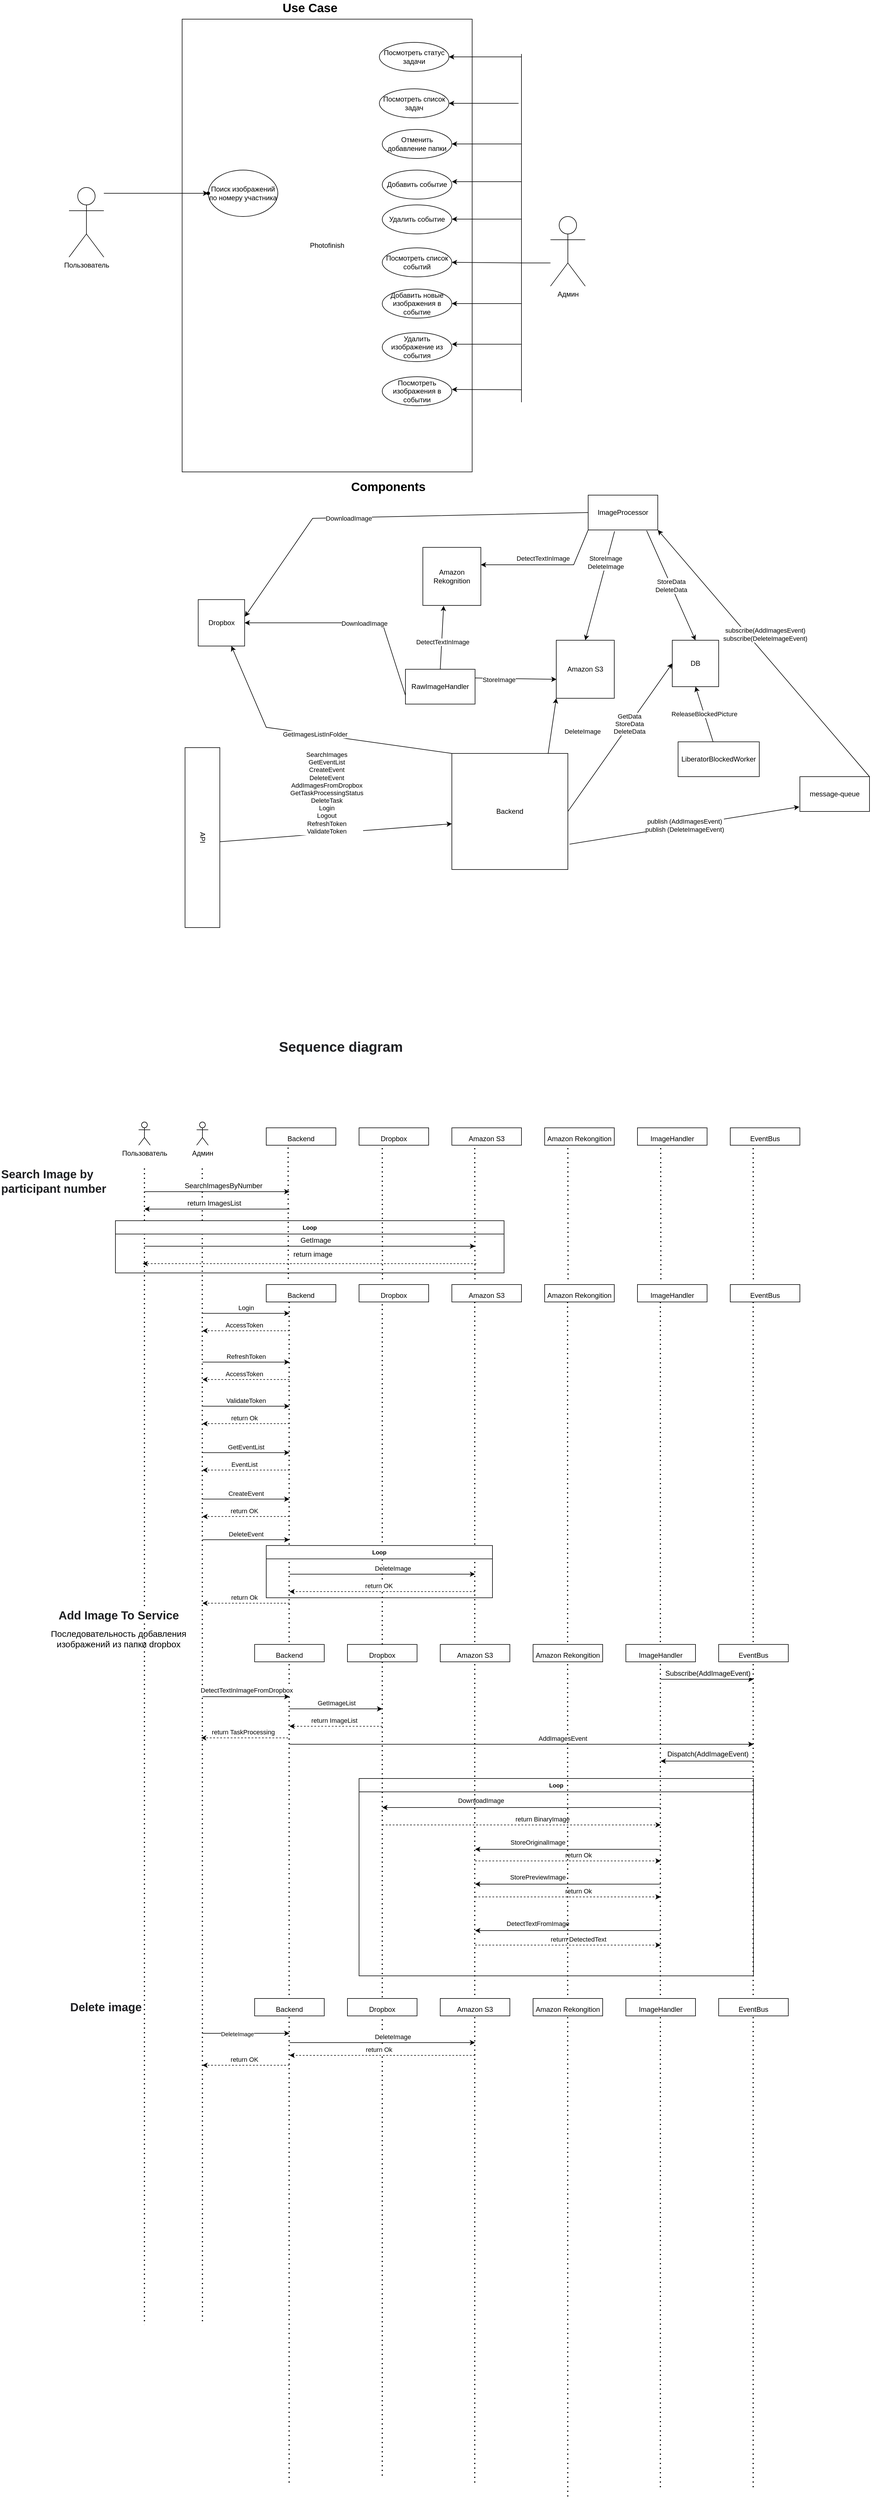 <mxfile version="16.1.2" type="device"><diagram name="Page-1" id="5f0bae14-7c28-e335-631c-24af17079c00"><mxGraphModel dx="1497" dy="2611" grid="1" gridSize="10" guides="1" tooltips="1" connect="1" arrows="1" fold="1" page="1" pageScale="1" pageWidth="1100" pageHeight="850" background="none" math="0" shadow="0"><root><mxCell id="0"/><mxCell id="1" parent="0"/><mxCell id="KHSBh1Rl4J1Bx3F54_zk-121" value="Loop" style="swimlane;fontSize=10;fontStyle=1" parent="1" vertex="1"><mxGeometry x="640" y="2091" width="680" height="340" as="geometry"/></mxCell><mxCell id="KHSBh1Rl4J1Bx3F54_zk-123" value="" style="endArrow=classic;html=1;rounded=0;fontSize=11;startArrow=none;" parent="KHSBh1Rl4J1Bx3F54_zk-121" edge="1"><mxGeometry width="50" height="50" relative="1" as="geometry"><mxPoint x="520" y="182" as="sourcePoint"/><mxPoint x="200" y="182" as="targetPoint"/></mxGeometry></mxCell><mxCell id="KHSBh1Rl4J1Bx3F54_zk-124" value="StorePreviewImage" style="edgeLabel;html=1;align=center;verticalAlign=middle;resizable=0;points=[];fontSize=11;" parent="KHSBh1Rl4J1Bx3F54_zk-123" vertex="1" connectable="0"><mxGeometry x="0.22" y="-1" relative="1" as="geometry"><mxPoint x="-17" y="-11" as="offset"/></mxGeometry></mxCell><mxCell id="KHSBh1Rl4J1Bx3F54_zk-133" value="" style="endArrow=classic;html=1;rounded=0;fontSize=11;startArrow=none;" parent="KHSBh1Rl4J1Bx3F54_zk-121" edge="1"><mxGeometry width="50" height="50" relative="1" as="geometry"><mxPoint x="520" y="122" as="sourcePoint"/><mxPoint x="200" y="122" as="targetPoint"/></mxGeometry></mxCell><mxCell id="KHSBh1Rl4J1Bx3F54_zk-134" value="StoreOriginalImage" style="edgeLabel;html=1;align=center;verticalAlign=middle;resizable=0;points=[];fontSize=11;" parent="KHSBh1Rl4J1Bx3F54_zk-133" vertex="1" connectable="0"><mxGeometry x="0.22" y="-1" relative="1" as="geometry"><mxPoint x="-17" y="-11" as="offset"/></mxGeometry></mxCell><mxCell id="KHSBh1Rl4J1Bx3F54_zk-135" value="" style="endArrow=classic;html=1;rounded=0;fontSize=11;startArrow=none;dashed=1;" parent="KHSBh1Rl4J1Bx3F54_zk-121" edge="1"><mxGeometry width="50" height="50" relative="1" as="geometry"><mxPoint x="200" y="142" as="sourcePoint"/><mxPoint x="520" y="142" as="targetPoint"/></mxGeometry></mxCell><mxCell id="KHSBh1Rl4J1Bx3F54_zk-136" value="return Ok" style="edgeLabel;html=1;align=center;verticalAlign=middle;resizable=0;points=[];fontSize=11;" parent="KHSBh1Rl4J1Bx3F54_zk-135" vertex="1" connectable="0"><mxGeometry x="0.22" y="-1" relative="1" as="geometry"><mxPoint x="-17" y="-11" as="offset"/></mxGeometry></mxCell><mxCell id="KHSBh1Rl4J1Bx3F54_zk-94" value="" style="endArrow=classic;html=1;rounded=0;fontSize=11;" parent="KHSBh1Rl4J1Bx3F54_zk-121" edge="1"><mxGeometry width="50" height="50" relative="1" as="geometry"><mxPoint x="520" y="50" as="sourcePoint"/><mxPoint x="40" y="50" as="targetPoint"/></mxGeometry></mxCell><mxCell id="KHSBh1Rl4J1Bx3F54_zk-95" value="DownloadImage" style="edgeLabel;html=1;align=center;verticalAlign=middle;resizable=0;points=[];fontSize=11;" parent="KHSBh1Rl4J1Bx3F54_zk-94" vertex="1" connectable="0"><mxGeometry x="0.22" y="-1" relative="1" as="geometry"><mxPoint x="-17" y="-11" as="offset"/></mxGeometry></mxCell><mxCell id="KHSBh1Rl4J1Bx3F54_zk-107" value="" style="endArrow=classic;html=1;rounded=0;fontSize=11;startArrow=none;" parent="KHSBh1Rl4J1Bx3F54_zk-121" edge="1"><mxGeometry width="50" height="50" relative="1" as="geometry"><mxPoint x="520" y="262" as="sourcePoint"/><mxPoint x="200" y="262" as="targetPoint"/></mxGeometry></mxCell><mxCell id="KHSBh1Rl4J1Bx3F54_zk-108" value="DetectTextFromImage" style="edgeLabel;html=1;align=center;verticalAlign=middle;resizable=0;points=[];fontSize=11;" parent="KHSBh1Rl4J1Bx3F54_zk-107" vertex="1" connectable="0"><mxGeometry x="0.22" y="-1" relative="1" as="geometry"><mxPoint x="-17" y="-11" as="offset"/></mxGeometry></mxCell><mxCell id="xkpscfN3_UmkvtP7YGIn-38" value="" style="endArrow=classic;html=1;rounded=0;fontSize=11;startArrow=none;dashed=1;" edge="1" parent="KHSBh1Rl4J1Bx3F54_zk-121"><mxGeometry width="50" height="50" relative="1" as="geometry"><mxPoint x="40" y="80" as="sourcePoint"/><mxPoint x="520" y="80" as="targetPoint"/></mxGeometry></mxCell><mxCell id="xkpscfN3_UmkvtP7YGIn-39" value="return BinaryImage" style="edgeLabel;html=1;align=center;verticalAlign=middle;resizable=0;points=[];fontSize=11;" vertex="1" connectable="0" parent="xkpscfN3_UmkvtP7YGIn-38"><mxGeometry x="0.22" y="-1" relative="1" as="geometry"><mxPoint x="-17" y="-11" as="offset"/></mxGeometry></mxCell><mxCell id="xkpscfN3_UmkvtP7YGIn-40" value="" style="endArrow=classic;html=1;rounded=0;fontSize=11;startArrow=none;dashed=1;" edge="1" parent="KHSBh1Rl4J1Bx3F54_zk-121"><mxGeometry width="50" height="50" relative="1" as="geometry"><mxPoint x="200" y="287" as="sourcePoint"/><mxPoint x="520" y="287" as="targetPoint"/></mxGeometry></mxCell><mxCell id="xkpscfN3_UmkvtP7YGIn-41" value="return DetectedText" style="edgeLabel;html=1;align=center;verticalAlign=middle;resizable=0;points=[];fontSize=11;" vertex="1" connectable="0" parent="xkpscfN3_UmkvtP7YGIn-40"><mxGeometry x="0.22" y="-1" relative="1" as="geometry"><mxPoint x="-17" y="-11" as="offset"/></mxGeometry></mxCell><mxCell id="xkpscfN3_UmkvtP7YGIn-42" value="" style="endArrow=classic;html=1;rounded=0;fontSize=11;startArrow=none;dashed=1;" edge="1" parent="KHSBh1Rl4J1Bx3F54_zk-121"><mxGeometry width="50" height="50" relative="1" as="geometry"><mxPoint x="200" y="204" as="sourcePoint"/><mxPoint x="520" y="204" as="targetPoint"/></mxGeometry></mxCell><mxCell id="xkpscfN3_UmkvtP7YGIn-43" value="return Ok" style="edgeLabel;html=1;align=center;verticalAlign=middle;resizable=0;points=[];fontSize=11;" vertex="1" connectable="0" parent="xkpscfN3_UmkvtP7YGIn-42"><mxGeometry x="0.22" y="-1" relative="1" as="geometry"><mxPoint x="-17" y="-11" as="offset"/></mxGeometry></mxCell><mxCell id="KHSBh1Rl4J1Bx3F54_zk-1" value="Backend" style="whiteSpace=wrap;html=1;aspect=fixed;" parent="1" vertex="1"><mxGeometry x="800" y="325" width="200" height="200" as="geometry"/></mxCell><mxCell id="KHSBh1Rl4J1Bx3F54_zk-2" value="API" style="rounded=0;whiteSpace=wrap;html=1;rotation=90;" parent="1" vertex="1"><mxGeometry x="215" y="440" width="310" height="60" as="geometry"/></mxCell><mxCell id="KHSBh1Rl4J1Bx3F54_zk-3" value="DB" style="whiteSpace=wrap;html=1;aspect=fixed;" parent="1" vertex="1"><mxGeometry x="1180" y="130" width="80" height="80" as="geometry"/></mxCell><mxCell id="KHSBh1Rl4J1Bx3F54_zk-4" value="Dropbox" style="whiteSpace=wrap;html=1;aspect=fixed;" parent="1" vertex="1"><mxGeometry x="362.72" y="60.0" width="80" height="80" as="geometry"/></mxCell><mxCell id="KHSBh1Rl4J1Bx3F54_zk-6" value="Amazon S3" style="whiteSpace=wrap;html=1;aspect=fixed;" parent="1" vertex="1"><mxGeometry x="980" y="130" width="100" height="100" as="geometry"/></mxCell><mxCell id="KHSBh1Rl4J1Bx3F54_zk-7" value="Photofinish&lt;br&gt;" style="rounded=0;whiteSpace=wrap;html=1;" parent="1" vertex="1"><mxGeometry x="335" y="-940" width="500" height="780" as="geometry"/></mxCell><mxCell id="KHSBh1Rl4J1Bx3F54_zk-8" value="Админ" style="shape=umlActor;verticalLabelPosition=bottom;verticalAlign=top;html=1;outlineConnect=0;" parent="1" vertex="1"><mxGeometry x="970" y="-600" width="60" height="120" as="geometry"/></mxCell><mxCell id="KHSBh1Rl4J1Bx3F54_zk-17" value="" style="edgeStyle=orthogonalEdgeStyle;rounded=0;orthogonalLoop=1;jettySize=auto;html=1;" parent="1" source="KHSBh1Rl4J1Bx3F54_zk-12" target="KHSBh1Rl4J1Bx3F54_zk-16" edge="1"><mxGeometry relative="1" as="geometry"><Array as="points"><mxPoint x="240" y="-640"/><mxPoint x="240" y="-640"/></Array></mxGeometry></mxCell><mxCell id="KHSBh1Rl4J1Bx3F54_zk-12" value="Пользователь" style="shape=umlActor;verticalLabelPosition=bottom;verticalAlign=top;html=1;outlineConnect=0;" parent="1" vertex="1"><mxGeometry x="140" y="-650" width="60" height="120" as="geometry"/></mxCell><mxCell id="KHSBh1Rl4J1Bx3F54_zk-13" value="Поиск изображений по номеру участника" style="ellipse;whiteSpace=wrap;html=1;" parent="1" vertex="1"><mxGeometry x="380" y="-680" width="120" height="80" as="geometry"/></mxCell><mxCell id="KHSBh1Rl4J1Bx3F54_zk-16" value="" style="shape=waypoint;sketch=0;size=6;pointerEvents=1;points=[];fillColor=default;resizable=0;rotatable=0;perimeter=centerPerimeter;snapToPoint=1;verticalAlign=top;" parent="1" vertex="1"><mxGeometry x="360" y="-660" width="40" height="40" as="geometry"/></mxCell><mxCell id="KHSBh1Rl4J1Bx3F54_zk-19" value="Добавить событие" style="ellipse;whiteSpace=wrap;html=1;" parent="1" vertex="1"><mxGeometry x="680" y="-680" width="120" height="50" as="geometry"/></mxCell><mxCell id="KHSBh1Rl4J1Bx3F54_zk-20" value="Удалить событие" style="ellipse;whiteSpace=wrap;html=1;" parent="1" vertex="1"><mxGeometry x="680" y="-620" width="120" height="50" as="geometry"/></mxCell><mxCell id="KHSBh1Rl4J1Bx3F54_zk-21" value="Посмотреть список событий" style="ellipse;whiteSpace=wrap;html=1;" parent="1" vertex="1"><mxGeometry x="680" y="-546" width="120" height="50" as="geometry"/></mxCell><mxCell id="KHSBh1Rl4J1Bx3F54_zk-22" value="Добавить новые изображения в событие" style="ellipse;whiteSpace=wrap;html=1;" parent="1" vertex="1"><mxGeometry x="680" y="-475" width="120" height="50" as="geometry"/></mxCell><mxCell id="KHSBh1Rl4J1Bx3F54_zk-23" value="Удалить изображение из события" style="ellipse;whiteSpace=wrap;html=1;" parent="1" vertex="1"><mxGeometry x="680" y="-400" width="120" height="50" as="geometry"/></mxCell><mxCell id="KHSBh1Rl4J1Bx3F54_zk-25" value="" style="endArrow=classic;html=1;rounded=0;entryX=1;entryY=0.5;entryDx=0;entryDy=0;" parent="1" target="KHSBh1Rl4J1Bx3F54_zk-22" edge="1"><mxGeometry width="50" height="50" relative="1" as="geometry"><mxPoint x="920" y="-450" as="sourcePoint"/><mxPoint x="810" y="-440" as="targetPoint"/></mxGeometry></mxCell><mxCell id="KHSBh1Rl4J1Bx3F54_zk-26" value="" style="endArrow=classic;html=1;rounded=0;entryX=1;entryY=0.5;entryDx=0;entryDy=0;" parent="1" edge="1"><mxGeometry width="50" height="50" relative="1" as="geometry"><mxPoint x="920" y="-380" as="sourcePoint"/><mxPoint x="800" y="-380" as="targetPoint"/></mxGeometry></mxCell><mxCell id="KHSBh1Rl4J1Bx3F54_zk-27" value="" style="endArrow=classic;html=1;rounded=0;entryX=1;entryY=0.5;entryDx=0;entryDy=0;" parent="1" target="KHSBh1Rl4J1Bx3F54_zk-21" edge="1"><mxGeometry width="50" height="50" relative="1" as="geometry"><mxPoint x="920" y="-520" as="sourcePoint"/><mxPoint x="800" y="-525.48" as="targetPoint"/></mxGeometry></mxCell><mxCell id="KHSBh1Rl4J1Bx3F54_zk-28" value="" style="endArrow=classic;html=1;rounded=0;entryX=1;entryY=0.5;entryDx=0;entryDy=0;" parent="1" edge="1"><mxGeometry width="50" height="50" relative="1" as="geometry"><mxPoint x="920" y="-595.48" as="sourcePoint"/><mxPoint x="800" y="-595.48" as="targetPoint"/></mxGeometry></mxCell><mxCell id="KHSBh1Rl4J1Bx3F54_zk-29" value="" style="endArrow=classic;html=1;rounded=0;entryX=1;entryY=0.5;entryDx=0;entryDy=0;" parent="1" edge="1"><mxGeometry width="50" height="50" relative="1" as="geometry"><mxPoint x="920" y="-660" as="sourcePoint"/><mxPoint x="800" y="-660" as="targetPoint"/></mxGeometry></mxCell><mxCell id="KHSBh1Rl4J1Bx3F54_zk-30" value="" style="endArrow=none;html=1;rounded=0;" parent="1" edge="1"><mxGeometry width="50" height="50" relative="1" as="geometry"><mxPoint x="920" y="-280" as="sourcePoint"/><mxPoint x="920" y="-880" as="targetPoint"/></mxGeometry></mxCell><mxCell id="KHSBh1Rl4J1Bx3F54_zk-31" value="" style="endArrow=none;html=1;rounded=0;" parent="1" edge="1"><mxGeometry width="50" height="50" relative="1" as="geometry"><mxPoint x="970" y="-520" as="sourcePoint"/><mxPoint x="920" y="-520" as="targetPoint"/><Array as="points"><mxPoint x="950" y="-520"/></Array></mxGeometry></mxCell><mxCell id="KHSBh1Rl4J1Bx3F54_zk-33" value="SearchImages&lt;br&gt;GetEventList&lt;br&gt;CreateEvent&lt;br&gt;DeleteEvent&lt;br&gt;AddImagesFromDropbox&lt;br&gt;GetTaskProcessingStatus&lt;br&gt;DeleteTask&lt;br&gt;Login&lt;br&gt;Logout&lt;br&gt;RefreshToken&lt;br&gt;ValidateToken" style="endArrow=classic;html=1;rounded=0;entryX=0;entryY=0.606;entryDx=0;entryDy=0;entryPerimeter=0;exitX=0.523;exitY=-0.004;exitDx=0;exitDy=0;exitPerimeter=0;" parent="1" source="KHSBh1Rl4J1Bx3F54_zk-2" target="KHSBh1Rl4J1Bx3F54_zk-1" edge="1"><mxGeometry x="-0.056" y="70" width="50" height="50" relative="1" as="geometry"><mxPoint x="425" y="460" as="sourcePoint"/><mxPoint x="765" y="560" as="targetPoint"/><mxPoint as="offset"/></mxGeometry></mxCell><mxCell id="KHSBh1Rl4J1Bx3F54_zk-34" value="GetImagesListInFolder" style="endArrow=classic;html=1;rounded=0;exitX=0;exitY=0;exitDx=0;exitDy=0;" parent="1" source="KHSBh1Rl4J1Bx3F54_zk-1" target="KHSBh1Rl4J1Bx3F54_zk-4" edge="1"><mxGeometry width="50" height="50" relative="1" as="geometry"><mxPoint x="715" y="250" as="sourcePoint"/><mxPoint x="765" y="200" as="targetPoint"/><Array as="points"><mxPoint x="480" y="280"/></Array></mxGeometry></mxCell><mxCell id="KHSBh1Rl4J1Bx3F54_zk-35" value="" style="endArrow=classic;html=1;rounded=0;entryX=0.5;entryY=0;entryDx=0;entryDy=0;exitX=0.38;exitY=1.037;exitDx=0;exitDy=0;exitPerimeter=0;" parent="1" source="ssvn4tiU4gvnc4MuTsao-5" target="KHSBh1Rl4J1Bx3F54_zk-6" edge="1"><mxGeometry width="50" height="50" relative="1" as="geometry"><mxPoint x="715" y="710" as="sourcePoint"/><mxPoint x="765" y="660" as="targetPoint"/></mxGeometry></mxCell><mxCell id="KHSBh1Rl4J1Bx3F54_zk-36" value="StoreImage&lt;br&gt;DeleteImage" style="edgeLabel;html=1;align=center;verticalAlign=middle;resizable=0;points=[];" parent="KHSBh1Rl4J1Bx3F54_zk-35" vertex="1" connectable="0"><mxGeometry x="-0.43" y="-2" relative="1" as="geometry"><mxPoint x="1" as="offset"/></mxGeometry></mxCell><mxCell id="KHSBh1Rl4J1Bx3F54_zk-37" value="StoreData&lt;br&gt;DeleteData" style="endArrow=classic;html=1;rounded=0;entryX=0.5;entryY=0;entryDx=0;entryDy=0;exitX=0.84;exitY=1.021;exitDx=0;exitDy=0;exitPerimeter=0;" parent="1" source="ssvn4tiU4gvnc4MuTsao-5" target="KHSBh1Rl4J1Bx3F54_zk-3" edge="1"><mxGeometry width="50" height="50" relative="1" as="geometry"><mxPoint x="965" y="460" as="sourcePoint"/><mxPoint x="995" y="454" as="targetPoint"/></mxGeometry></mxCell><mxCell id="KHSBh1Rl4J1Bx3F54_zk-38" value="&lt;font size=&quot;1&quot;&gt;&lt;b style=&quot;font-size: 21px&quot;&gt;Use Case&lt;/b&gt;&lt;/font&gt;" style="text;html=1;align=center;verticalAlign=middle;resizable=0;points=[];autosize=1;strokeColor=none;fillColor=none;" parent="1" vertex="1"><mxGeometry x="500" y="-970" width="110" height="20" as="geometry"/></mxCell><mxCell id="KHSBh1Rl4J1Bx3F54_zk-39" value="&lt;b&gt;Components&lt;/b&gt;" style="text;html=1;align=center;verticalAlign=middle;resizable=0;points=[];autosize=1;strokeColor=none;fillColor=none;fontSize=21;" parent="1" vertex="1"><mxGeometry x="620" y="-150" width="140" height="30" as="geometry"/></mxCell><mxCell id="KHSBh1Rl4J1Bx3F54_zk-40" value="&lt;span style=&quot;color: rgb(32, 33, 36); font-size: 24px; font-style: normal; letter-spacing: normal; text-align: left; text-indent: 0px; text-transform: none; word-spacing: 0px; background-color: rgb(255, 255, 255); display: inline; float: none;&quot;&gt;Sequence diagram&lt;/span&gt;" style="text;whiteSpace=wrap;html=1;fontSize=21;fontStyle=1" parent="1" vertex="1"><mxGeometry x="500" y="810" width="230" height="40" as="geometry"/></mxCell><mxCell id="KHSBh1Rl4J1Bx3F54_zk-41" value="Админ" style="shape=umlActor;verticalLabelPosition=bottom;verticalAlign=top;html=1;outlineConnect=0;" parent="1" vertex="1"><mxGeometry x="360" y="960" width="20" height="40" as="geometry"/></mxCell><mxCell id="KHSBh1Rl4J1Bx3F54_zk-45" value="Пользователь" style="shape=umlActor;verticalLabelPosition=bottom;verticalAlign=top;html=1;outlineConnect=0;" parent="1" vertex="1"><mxGeometry x="260" y="960" width="20" height="40" as="geometry"/></mxCell><mxCell id="KHSBh1Rl4J1Bx3F54_zk-48" value="" style="endArrow=none;dashed=1;html=1;dashPattern=1 3;strokeWidth=2;rounded=0;fontSize=21;" parent="1" edge="1"><mxGeometry width="50" height="50" relative="1" as="geometry"><mxPoint x="270" y="1040" as="sourcePoint"/><mxPoint x="270" y="3032.105" as="targetPoint"/></mxGeometry></mxCell><mxCell id="KHSBh1Rl4J1Bx3F54_zk-49" value="" style="endArrow=none;dashed=1;html=1;dashPattern=1 3;strokeWidth=2;rounded=0;fontSize=21;" parent="1" edge="1"><mxGeometry width="50" height="50" relative="1" as="geometry"><mxPoint x="369.66" y="1040" as="sourcePoint"/><mxPoint x="370" y="3028" as="targetPoint"/></mxGeometry></mxCell><mxCell id="KHSBh1Rl4J1Bx3F54_zk-51" value="&lt;font style=&quot;font-size: 12px ; line-height: 1&quot;&gt;Backend&lt;/font&gt;" style="rounded=0;whiteSpace=wrap;html=1;fontSize=21;verticalAlign=bottom;" parent="1" vertex="1"><mxGeometry x="480" y="970" width="120" height="30" as="geometry"/></mxCell><mxCell id="KHSBh1Rl4J1Bx3F54_zk-52" value="&lt;font style=&quot;font-size: 12px ; line-height: 1&quot;&gt;Dropbox&lt;/font&gt;" style="rounded=0;whiteSpace=wrap;html=1;fontSize=21;verticalAlign=bottom;" parent="1" vertex="1"><mxGeometry x="640" y="970" width="120" height="30" as="geometry"/></mxCell><mxCell id="KHSBh1Rl4J1Bx3F54_zk-53" value="&lt;font style=&quot;font-size: 12px ; line-height: 1&quot;&gt;Amazon S3&lt;/font&gt;" style="rounded=0;whiteSpace=wrap;html=1;fontSize=21;verticalAlign=bottom;" parent="1" vertex="1"><mxGeometry x="800" y="970" width="120" height="30" as="geometry"/></mxCell><mxCell id="KHSBh1Rl4J1Bx3F54_zk-54" value="" style="endArrow=none;dashed=1;html=1;dashPattern=1 3;strokeWidth=2;rounded=0;fontSize=21;" parent="1" edge="1"><mxGeometry width="50" height="50" relative="1" as="geometry"><mxPoint x="519.47" y="1270" as="sourcePoint"/><mxPoint x="519.47" y="3304.211" as="targetPoint"/></mxGeometry></mxCell><mxCell id="KHSBh1Rl4J1Bx3F54_zk-55" value="" style="endArrow=none;dashed=1;html=1;dashPattern=1 3;strokeWidth=2;rounded=0;fontSize=21;" parent="1" edge="1"><mxGeometry width="50" height="50" relative="1" as="geometry"><mxPoint x="680" y="1250" as="sourcePoint"/><mxPoint x="680" y="3296.316" as="targetPoint"/></mxGeometry></mxCell><mxCell id="KHSBh1Rl4J1Bx3F54_zk-56" value="" style="endArrow=none;dashed=1;html=1;dashPattern=1 3;strokeWidth=2;rounded=0;fontSize=21;" parent="1" edge="1"><mxGeometry width="50" height="50" relative="1" as="geometry"><mxPoint x="839.47" y="1270" as="sourcePoint"/><mxPoint x="839.47" y="3310" as="targetPoint"/></mxGeometry></mxCell><mxCell id="KHSBh1Rl4J1Bx3F54_zk-57" value="" style="endArrow=classic;html=1;rounded=0;fontSize=12;" parent="1" edge="1"><mxGeometry width="50" height="50" relative="1" as="geometry"><mxPoint x="270" y="1080" as="sourcePoint"/><mxPoint x="520" y="1080" as="targetPoint"/></mxGeometry></mxCell><mxCell id="KHSBh1Rl4J1Bx3F54_zk-58" value="SearchImagesByNumber" style="edgeLabel;html=1;align=center;verticalAlign=middle;resizable=0;points=[];fontSize=12;" parent="KHSBh1Rl4J1Bx3F54_zk-57" vertex="1" connectable="0"><mxGeometry x="0.22" y="-1" relative="1" as="geometry"><mxPoint x="-17" y="-11" as="offset"/></mxGeometry></mxCell><mxCell id="KHSBh1Rl4J1Bx3F54_zk-59" value="return ImagesList" style="endArrow=classic;html=1;rounded=0;fontSize=12;" parent="1" edge="1"><mxGeometry x="0.04" y="-10" width="50" height="50" relative="1" as="geometry"><mxPoint x="520" y="1110" as="sourcePoint"/><mxPoint x="270" y="1110" as="targetPoint"/><Array as="points"><mxPoint x="400" y="1110"/></Array><mxPoint as="offset"/></mxGeometry></mxCell><mxCell id="KHSBh1Rl4J1Bx3F54_zk-63" value="" style="endArrow=classic;html=1;rounded=0;fontSize=11;" parent="1" edge="1"><mxGeometry width="50" height="50" relative="1" as="geometry"><mxPoint x="370" y="1289.64" as="sourcePoint"/><mxPoint x="520" y="1289.64" as="targetPoint"/></mxGeometry></mxCell><mxCell id="KHSBh1Rl4J1Bx3F54_zk-64" value="Login" style="edgeLabel;html=1;align=center;verticalAlign=middle;resizable=0;points=[];fontSize=11;" parent="KHSBh1Rl4J1Bx3F54_zk-63" vertex="1" connectable="0"><mxGeometry x="0.22" y="-1" relative="1" as="geometry"><mxPoint x="-17" y="-11" as="offset"/></mxGeometry></mxCell><mxCell id="KHSBh1Rl4J1Bx3F54_zk-65" value="AccessToken" style="endArrow=classic;html=1;rounded=0;fontSize=11;dashed=1;" parent="1" edge="1"><mxGeometry x="0.04" y="-10" width="50" height="50" relative="1" as="geometry"><mxPoint x="520" y="1319.64" as="sourcePoint"/><mxPoint x="370" y="1319.64" as="targetPoint"/><Array as="points"><mxPoint x="400" y="1319.64"/></Array><mxPoint as="offset"/></mxGeometry></mxCell><mxCell id="KHSBh1Rl4J1Bx3F54_zk-66" value="" style="endArrow=classic;html=1;rounded=0;fontSize=11;" parent="1" edge="1"><mxGeometry width="50" height="50" relative="1" as="geometry"><mxPoint x="370" y="1373.64" as="sourcePoint"/><mxPoint x="520" y="1373.64" as="targetPoint"/></mxGeometry></mxCell><mxCell id="KHSBh1Rl4J1Bx3F54_zk-67" value="RefreshToken" style="edgeLabel;html=1;align=center;verticalAlign=middle;resizable=0;points=[];fontSize=11;" parent="KHSBh1Rl4J1Bx3F54_zk-66" vertex="1" connectable="0"><mxGeometry x="0.22" y="-1" relative="1" as="geometry"><mxPoint x="-17" y="-11" as="offset"/></mxGeometry></mxCell><mxCell id="KHSBh1Rl4J1Bx3F54_zk-68" value="AccessToken" style="endArrow=classic;html=1;rounded=0;fontSize=11;dashed=1;" parent="1" edge="1"><mxGeometry x="0.04" y="-10" width="50" height="50" relative="1" as="geometry"><mxPoint x="520" y="1403.64" as="sourcePoint"/><mxPoint x="370" y="1403.64" as="targetPoint"/><Array as="points"><mxPoint x="400" y="1403.64"/></Array><mxPoint as="offset"/></mxGeometry></mxCell><mxCell id="KHSBh1Rl4J1Bx3F54_zk-69" value="" style="endArrow=classic;html=1;rounded=0;fontSize=11;" parent="1" edge="1"><mxGeometry width="50" height="50" relative="1" as="geometry"><mxPoint x="370" y="1449.64" as="sourcePoint"/><mxPoint x="520" y="1449.64" as="targetPoint"/></mxGeometry></mxCell><mxCell id="KHSBh1Rl4J1Bx3F54_zk-70" value="ValidateToken" style="edgeLabel;html=1;align=center;verticalAlign=middle;resizable=0;points=[];fontSize=11;" parent="KHSBh1Rl4J1Bx3F54_zk-69" vertex="1" connectable="0"><mxGeometry x="0.22" y="-1" relative="1" as="geometry"><mxPoint x="-17" y="-11" as="offset"/></mxGeometry></mxCell><mxCell id="KHSBh1Rl4J1Bx3F54_zk-71" value="return Ok" style="endArrow=classic;html=1;rounded=0;fontSize=11;dashed=1;" parent="1" edge="1"><mxGeometry x="0.04" y="-10" width="50" height="50" relative="1" as="geometry"><mxPoint x="520" y="1479.64" as="sourcePoint"/><mxPoint x="370" y="1479.64" as="targetPoint"/><Array as="points"><mxPoint x="400" y="1479.64"/></Array><mxPoint as="offset"/></mxGeometry></mxCell><mxCell id="KHSBh1Rl4J1Bx3F54_zk-72" value="" style="endArrow=classic;html=1;rounded=0;fontSize=11;" parent="1" edge="1"><mxGeometry width="50" height="50" relative="1" as="geometry"><mxPoint x="370" y="1529.64" as="sourcePoint"/><mxPoint x="520" y="1529.64" as="targetPoint"/></mxGeometry></mxCell><mxCell id="KHSBh1Rl4J1Bx3F54_zk-73" value="GetEventList" style="edgeLabel;html=1;align=center;verticalAlign=middle;resizable=0;points=[];fontSize=11;" parent="KHSBh1Rl4J1Bx3F54_zk-72" vertex="1" connectable="0"><mxGeometry x="0.22" y="-1" relative="1" as="geometry"><mxPoint x="-17" y="-11" as="offset"/></mxGeometry></mxCell><mxCell id="KHSBh1Rl4J1Bx3F54_zk-74" value="EventList" style="endArrow=classic;html=1;rounded=0;fontSize=11;dashed=1;" parent="1" edge="1"><mxGeometry x="0.04" y="-10" width="50" height="50" relative="1" as="geometry"><mxPoint x="520" y="1559.64" as="sourcePoint"/><mxPoint x="370" y="1559.64" as="targetPoint"/><Array as="points"><mxPoint x="460" y="1559.64"/><mxPoint x="400" y="1559.64"/></Array><mxPoint as="offset"/></mxGeometry></mxCell><mxCell id="KHSBh1Rl4J1Bx3F54_zk-75" value="" style="endArrow=classic;html=1;rounded=0;fontSize=11;" parent="1" edge="1"><mxGeometry width="50" height="50" relative="1" as="geometry"><mxPoint x="370" y="1609.64" as="sourcePoint"/><mxPoint x="520" y="1609.64" as="targetPoint"/></mxGeometry></mxCell><mxCell id="KHSBh1Rl4J1Bx3F54_zk-76" value="CreateEvent" style="edgeLabel;html=1;align=center;verticalAlign=middle;resizable=0;points=[];fontSize=11;" parent="KHSBh1Rl4J1Bx3F54_zk-75" vertex="1" connectable="0"><mxGeometry x="0.22" y="-1" relative="1" as="geometry"><mxPoint x="-17" y="-11" as="offset"/></mxGeometry></mxCell><mxCell id="KHSBh1Rl4J1Bx3F54_zk-77" value="return OK" style="endArrow=classic;html=1;rounded=0;fontSize=11;shadow=0;sketch=0;jumpStyle=none;dashed=1;" parent="1" edge="1"><mxGeometry x="0.04" y="-10" width="50" height="50" relative="1" as="geometry"><mxPoint x="520" y="1639.64" as="sourcePoint"/><mxPoint x="370" y="1639.64" as="targetPoint"/><Array as="points"><mxPoint x="460" y="1639.64"/><mxPoint x="400" y="1639.64"/></Array><mxPoint as="offset"/></mxGeometry></mxCell><mxCell id="KHSBh1Rl4J1Bx3F54_zk-85" value="" style="endArrow=classic;html=1;rounded=0;fontSize=11;" parent="1" edge="1"><mxGeometry width="50" height="50" relative="1" as="geometry"><mxPoint x="370" y="1950" as="sourcePoint"/><mxPoint x="520" y="1950" as="targetPoint"/></mxGeometry></mxCell><mxCell id="KHSBh1Rl4J1Bx3F54_zk-87" value="return OK" style="endArrow=classic;html=1;rounded=0;fontSize=11;dashed=1;" parent="1" edge="1"><mxGeometry x="0.04" y="-10" width="50" height="50" relative="1" as="geometry"><mxPoint x="520" y="2585" as="sourcePoint"/><mxPoint x="370" y="2585" as="targetPoint"/><Array as="points"><mxPoint x="460" y="2585"/><mxPoint x="400" y="2585"/></Array><mxPoint as="offset"/></mxGeometry></mxCell><mxCell id="KHSBh1Rl4J1Bx3F54_zk-88" value="" style="endArrow=classic;html=1;rounded=0;fontSize=11;" parent="1" edge="1"><mxGeometry width="50" height="50" relative="1" as="geometry"><mxPoint x="520" y="2546" as="sourcePoint"/><mxPoint x="840" y="2546" as="targetPoint"/></mxGeometry></mxCell><mxCell id="KHSBh1Rl4J1Bx3F54_zk-89" value="DeleteImage" style="edgeLabel;html=1;align=center;verticalAlign=middle;resizable=0;points=[];fontSize=11;" parent="KHSBh1Rl4J1Bx3F54_zk-88" vertex="1" connectable="0"><mxGeometry x="0.22" y="-1" relative="1" as="geometry"><mxPoint x="-17" y="-11" as="offset"/></mxGeometry></mxCell><mxCell id="KHSBh1Rl4J1Bx3F54_zk-90" value="return Ok" style="endArrow=classic;html=1;rounded=0;fontSize=11;dashed=1;" parent="1" edge="1"><mxGeometry x="0.04" y="-10" width="50" height="50" relative="1" as="geometry"><mxPoint x="840" y="2568" as="sourcePoint"/><mxPoint x="520" y="2568" as="targetPoint"/><Array as="points"><mxPoint x="610" y="2568"/><mxPoint x="550" y="2568"/></Array><mxPoint as="offset"/></mxGeometry></mxCell><mxCell id="KHSBh1Rl4J1Bx3F54_zk-91" value="" style="endArrow=classic;html=1;rounded=0;fontSize=11;" parent="1" edge="1"><mxGeometry width="50" height="50" relative="1" as="geometry"><mxPoint x="520" y="1971" as="sourcePoint"/><mxPoint x="680" y="1971" as="targetPoint"/></mxGeometry></mxCell><mxCell id="KHSBh1Rl4J1Bx3F54_zk-92" value="GetImageList" style="edgeLabel;html=1;align=center;verticalAlign=middle;resizable=0;points=[];fontSize=11;" parent="KHSBh1Rl4J1Bx3F54_zk-91" vertex="1" connectable="0"><mxGeometry x="0.22" y="-1" relative="1" as="geometry"><mxPoint x="-17" y="-11" as="offset"/></mxGeometry></mxCell><mxCell id="KHSBh1Rl4J1Bx3F54_zk-93" value="return ImageList" style="endArrow=classic;html=1;rounded=0;fontSize=11;dashed=1;" parent="1" edge="1"><mxGeometry x="0.04" y="-10" width="50" height="50" relative="1" as="geometry"><mxPoint x="680" y="2001" as="sourcePoint"/><mxPoint x="520" y="2001" as="targetPoint"/><Array as="points"><mxPoint x="620" y="2001"/><mxPoint x="560" y="2001"/></Array><mxPoint as="offset"/></mxGeometry></mxCell><mxCell id="KHSBh1Rl4J1Bx3F54_zk-97" value="Amazon Rekognition" style="whiteSpace=wrap;html=1;aspect=fixed;" parent="1" vertex="1"><mxGeometry x="750" y="-30" width="100" height="100" as="geometry"/></mxCell><mxCell id="KHSBh1Rl4J1Bx3F54_zk-99" value="" style="endArrow=classic;html=1;rounded=0;exitX=0;exitY=1;exitDx=0;exitDy=0;" parent="1" source="ssvn4tiU4gvnc4MuTsao-5" edge="1"><mxGeometry width="50" height="50" relative="1" as="geometry"><mxPoint x="1080" y="-50" as="sourcePoint"/><mxPoint x="850" as="targetPoint"/><Array as="points"><mxPoint x="1010"/></Array></mxGeometry></mxCell><mxCell id="ssvn4tiU4gvnc4MuTsao-18" value="DetectTextInImage" style="edgeLabel;html=1;align=center;verticalAlign=middle;resizable=0;points=[];" parent="KHSBh1Rl4J1Bx3F54_zk-99" vertex="1" connectable="0"><mxGeometry x="-0.13" y="-1" relative="1" as="geometry"><mxPoint x="-20" y="-10" as="offset"/></mxGeometry></mxCell><mxCell id="KHSBh1Rl4J1Bx3F54_zk-105" value="&lt;font style=&quot;font-size: 12px ; line-height: 1&quot;&gt;Amazon Rekongition&lt;/font&gt;" style="rounded=0;whiteSpace=wrap;html=1;fontSize=21;verticalAlign=bottom;" parent="1" vertex="1"><mxGeometry x="960" y="970" width="120" height="30" as="geometry"/></mxCell><mxCell id="KHSBh1Rl4J1Bx3F54_zk-106" value="" style="endArrow=none;dashed=1;html=1;dashPattern=1 3;strokeWidth=2;rounded=0;fontSize=21;" parent="1" edge="1"><mxGeometry width="50" height="50" relative="1" as="geometry"><mxPoint x="999.47" y="1270" as="sourcePoint"/><mxPoint x="999.81" y="3330.526" as="targetPoint"/></mxGeometry></mxCell><mxCell id="KHSBh1Rl4J1Bx3F54_zk-122" value="return TaskProcessing" style="endArrow=classic;html=1;rounded=0;fontSize=11;dashed=1;" parent="1" edge="1"><mxGeometry x="0.04" y="-10" width="50" height="50" relative="1" as="geometry"><mxPoint x="517.72" y="2021" as="sourcePoint"/><mxPoint x="367.72" y="2021" as="targetPoint"/><Array as="points"><mxPoint x="457.72" y="2021"/><mxPoint x="397.72" y="2021"/></Array><mxPoint as="offset"/></mxGeometry></mxCell><mxCell id="KHSBh1Rl4J1Bx3F54_zk-132" value="Loop" style="swimlane;fontSize=10;fontStyle=1;rounded=0;shadow=0;sketch=0;glass=0;" parent="1" vertex="1"><mxGeometry x="480" y="1689.64" width="390" height="90" as="geometry"/></mxCell><mxCell id="KHSBh1Rl4J1Bx3F54_zk-80" value="return Ok" style="endArrow=classic;html=1;rounded=0;fontSize=11;dashed=1;" parent="KHSBh1Rl4J1Bx3F54_zk-132" edge="1"><mxGeometry x="0.04" y="-10" width="50" height="50" relative="1" as="geometry"><mxPoint x="40" y="99.31" as="sourcePoint"/><mxPoint x="-110" y="99.31" as="targetPoint"/><Array as="points"><mxPoint x="-20" y="99.31"/><mxPoint x="-80" y="99.31"/></Array><mxPoint as="offset"/></mxGeometry></mxCell><mxCell id="KHSBh1Rl4J1Bx3F54_zk-81" value="" style="endArrow=classic;html=1;rounded=0;fontSize=11;" parent="KHSBh1Rl4J1Bx3F54_zk-132" edge="1"><mxGeometry width="50" height="50" relative="1" as="geometry"><mxPoint x="40" y="49.31" as="sourcePoint"/><mxPoint x="360" y="49.31" as="targetPoint"/></mxGeometry></mxCell><mxCell id="KHSBh1Rl4J1Bx3F54_zk-82" value="DeleteImage" style="edgeLabel;html=1;align=center;verticalAlign=middle;resizable=0;points=[];fontSize=11;" parent="KHSBh1Rl4J1Bx3F54_zk-81" vertex="1" connectable="0"><mxGeometry x="0.22" y="-1" relative="1" as="geometry"><mxPoint x="-17" y="-11" as="offset"/></mxGeometry></mxCell><mxCell id="KHSBh1Rl4J1Bx3F54_zk-84" value="return OK" style="endArrow=classic;html=1;rounded=0;fontSize=11;dashed=1;" parent="KHSBh1Rl4J1Bx3F54_zk-132" edge="1"><mxGeometry x="0.04" y="-10" width="50" height="50" relative="1" as="geometry"><mxPoint x="360" y="79.31" as="sourcePoint"/><mxPoint x="40" y="79.31" as="targetPoint"/><Array as="points"><mxPoint x="130" y="79.31"/><mxPoint x="70" y="79.31"/></Array><mxPoint as="offset"/></mxGeometry></mxCell><mxCell id="KHSBh1Rl4J1Bx3F54_zk-78" value="" style="endArrow=classic;html=1;rounded=0;fontSize=11;" parent="1" edge="1"><mxGeometry width="50" height="50" relative="1" as="geometry"><mxPoint x="370" y="1679.64" as="sourcePoint"/><mxPoint x="520" y="1679.64" as="targetPoint"/></mxGeometry></mxCell><mxCell id="KHSBh1Rl4J1Bx3F54_zk-79" value="DeleteEvent" style="edgeLabel;html=1;align=center;verticalAlign=middle;resizable=0;points=[];fontSize=11;" parent="KHSBh1Rl4J1Bx3F54_zk-78" vertex="1" connectable="0"><mxGeometry x="0.22" y="-1" relative="1" as="geometry"><mxPoint x="-17" y="-11" as="offset"/></mxGeometry></mxCell><mxCell id="KHSBh1Rl4J1Bx3F54_zk-137" value="DetectTextInImageFromDropbox" style="edgeLabel;html=1;align=center;verticalAlign=middle;resizable=0;points=[];fontSize=11;" parent="1" vertex="1" connectable="0"><mxGeometry x="442.724" y="1952" as="geometry"><mxPoint x="3" y="-13" as="offset"/></mxGeometry></mxCell><mxCell id="KHSBh1Rl4J1Bx3F54_zk-139" value="" style="endArrow=classic;html=1;rounded=0;shadow=0;sketch=0;fontSize=10;jumpStyle=none;" parent="1" edge="1"><mxGeometry width="50" height="50" relative="1" as="geometry"><mxPoint x="370" y="2530" as="sourcePoint"/><mxPoint x="520" y="2530" as="targetPoint"/></mxGeometry></mxCell><mxCell id="KHSBh1Rl4J1Bx3F54_zk-141" value="DeleteImage" style="edgeLabel;html=1;align=center;verticalAlign=middle;resizable=0;points=[];fontSize=10;" parent="KHSBh1Rl4J1Bx3F54_zk-139" vertex="1" connectable="0"><mxGeometry x="-0.209" y="-1" relative="1" as="geometry"><mxPoint as="offset"/></mxGeometry></mxCell><mxCell id="ssvn4tiU4gvnc4MuTsao-1" value="message-queue" style="rounded=0;whiteSpace=wrap;html=1;" parent="1" vertex="1"><mxGeometry x="1400" y="365" width="120" height="60" as="geometry"/></mxCell><mxCell id="ssvn4tiU4gvnc4MuTsao-3" value="" style="endArrow=classic;html=1;rounded=0;entryX=1.007;entryY=0.365;entryDx=0;entryDy=0;exitX=0;exitY=0.5;exitDx=0;exitDy=0;entryPerimeter=0;" parent="1" source="ssvn4tiU4gvnc4MuTsao-5" target="KHSBh1Rl4J1Bx3F54_zk-4" edge="1"><mxGeometry width="50" height="50" relative="1" as="geometry"><mxPoint x="875" y="210" as="sourcePoint"/><mxPoint x="985" y="550" as="targetPoint"/><Array as="points"><mxPoint x="560" y="-80"/></Array></mxGeometry></mxCell><mxCell id="ssvn4tiU4gvnc4MuTsao-4" value="DownloadImage" style="edgeLabel;html=1;align=center;verticalAlign=middle;resizable=0;points=[];" parent="ssvn4tiU4gvnc4MuTsao-3" vertex="1" connectable="0"><mxGeometry x="0.213" y="1" relative="1" as="geometry"><mxPoint as="offset"/></mxGeometry></mxCell><mxCell id="ssvn4tiU4gvnc4MuTsao-5" value="ImageProcessor" style="rounded=0;whiteSpace=wrap;html=1;" parent="1" vertex="1"><mxGeometry x="1035" y="-120" width="120" height="60" as="geometry"/></mxCell><mxCell id="ssvn4tiU4gvnc4MuTsao-6" value="subscribe(AddImagesEvent)&lt;br&gt;subscribe(DeleteImageEvent)" style="endArrow=classic;html=1;rounded=0;entryX=1;entryY=1;entryDx=0;entryDy=0;exitX=1;exitY=0;exitDx=0;exitDy=0;" parent="1" source="ssvn4tiU4gvnc4MuTsao-1" target="ssvn4tiU4gvnc4MuTsao-5" edge="1"><mxGeometry x="0.082" y="-23" width="50" height="50" relative="1" as="geometry"><mxPoint x="935" y="290" as="sourcePoint"/><mxPoint x="985" y="550" as="targetPoint"/><mxPoint as="offset"/></mxGeometry></mxCell><mxCell id="ssvn4tiU4gvnc4MuTsao-7" value="publish (AddImagesEvent)&lt;br&gt;publish (DeleteImageEvent)" style="endArrow=classic;html=1;rounded=0;exitX=1.014;exitY=0.782;exitDx=0;exitDy=0;exitPerimeter=0;entryX=-0.008;entryY=0.867;entryDx=0;entryDy=0;entryPerimeter=0;" parent="1" source="KHSBh1Rl4J1Bx3F54_zk-1" target="ssvn4tiU4gvnc4MuTsao-1" edge="1"><mxGeometry width="50" height="50" relative="1" as="geometry"><mxPoint x="935" y="600" as="sourcePoint"/><mxPoint x="985" y="550" as="targetPoint"/></mxGeometry></mxCell><mxCell id="ssvn4tiU4gvnc4MuTsao-9" value="" style="endArrow=classic;html=1;rounded=0;entryX=0;entryY=0.5;entryDx=0;entryDy=0;exitX=1;exitY=0.5;exitDx=0;exitDy=0;" parent="1" source="KHSBh1Rl4J1Bx3F54_zk-1" target="KHSBh1Rl4J1Bx3F54_zk-3" edge="1"><mxGeometry width="50" height="50" relative="1" as="geometry"><mxPoint x="935" y="260" as="sourcePoint"/><mxPoint x="985" y="210" as="targetPoint"/></mxGeometry></mxCell><mxCell id="ssvn4tiU4gvnc4MuTsao-10" value="GetData&lt;br&gt;StoreData&lt;br&gt;DeleteData" style="edgeLabel;html=1;align=center;verticalAlign=middle;resizable=0;points=[];" parent="ssvn4tiU4gvnc4MuTsao-9" vertex="1" connectable="0"><mxGeometry x="0.178" y="1" relative="1" as="geometry"><mxPoint as="offset"/></mxGeometry></mxCell><mxCell id="ssvn4tiU4gvnc4MuTsao-12" value="" style="endArrow=classic;html=1;rounded=0;entryX=0;entryY=1;entryDx=0;entryDy=0;exitX=0.83;exitY=0;exitDx=0;exitDy=0;exitPerimeter=0;" parent="1" source="KHSBh1Rl4J1Bx3F54_zk-1" target="KHSBh1Rl4J1Bx3F54_zk-6" edge="1"><mxGeometry width="50" height="50" relative="1" as="geometry"><mxPoint x="1185" y="230" as="sourcePoint"/><mxPoint x="1285.7" y="509.5" as="targetPoint"/></mxGeometry></mxCell><mxCell id="ssvn4tiU4gvnc4MuTsao-13" value="DeleteImage" style="edgeLabel;html=1;align=center;verticalAlign=middle;resizable=0;points=[];" parent="ssvn4tiU4gvnc4MuTsao-12" vertex="1" connectable="0"><mxGeometry x="-0.43" y="-2" relative="1" as="geometry"><mxPoint x="53" y="-11" as="offset"/></mxGeometry></mxCell><mxCell id="ssvn4tiU4gvnc4MuTsao-14" value="LiberatorBlockedWorker" style="rounded=0;whiteSpace=wrap;html=1;" parent="1" vertex="1"><mxGeometry x="1190" y="305" width="140" height="60" as="geometry"/></mxCell><mxCell id="ssvn4tiU4gvnc4MuTsao-15" value="RawImageHandler" style="rounded=0;whiteSpace=wrap;html=1;" parent="1" vertex="1"><mxGeometry x="720" y="180" width="120" height="60" as="geometry"/></mxCell><mxCell id="ssvn4tiU4gvnc4MuTsao-17" value="ReleaseBlockedPicture" style="endArrow=classic;html=1;rounded=0;entryX=0.5;entryY=1;entryDx=0;entryDy=0;" parent="1" source="ssvn4tiU4gvnc4MuTsao-14" target="KHSBh1Rl4J1Bx3F54_zk-3" edge="1"><mxGeometry width="50" height="50" relative="1" as="geometry"><mxPoint x="945" y="340" as="sourcePoint"/><mxPoint x="995" y="290" as="targetPoint"/></mxGeometry></mxCell><mxCell id="xkpscfN3_UmkvtP7YGIn-2" value="Отменить добавление папки" style="ellipse;whiteSpace=wrap;html=1;" vertex="1" parent="1"><mxGeometry x="680" y="-750" width="120" height="50" as="geometry"/></mxCell><mxCell id="xkpscfN3_UmkvtP7YGIn-3" value="" style="endArrow=classic;html=1;rounded=0;entryX=1;entryY=0.5;entryDx=0;entryDy=0;" edge="1" parent="1" target="xkpscfN3_UmkvtP7YGIn-2"><mxGeometry width="50" height="50" relative="1" as="geometry"><mxPoint x="920" y="-725" as="sourcePoint"/><mxPoint x="810" y="-720" as="targetPoint"/></mxGeometry></mxCell><mxCell id="xkpscfN3_UmkvtP7YGIn-4" value="Посмотреть список задач" style="ellipse;whiteSpace=wrap;html=1;" vertex="1" parent="1"><mxGeometry x="675" y="-820" width="120" height="50" as="geometry"/></mxCell><mxCell id="xkpscfN3_UmkvtP7YGIn-5" value="" style="endArrow=classic;html=1;rounded=0;entryX=1;entryY=0.5;entryDx=0;entryDy=0;" edge="1" parent="1" target="xkpscfN3_UmkvtP7YGIn-4"><mxGeometry width="50" height="50" relative="1" as="geometry"><mxPoint x="915" y="-795" as="sourcePoint"/><mxPoint x="795" y="-795" as="targetPoint"/></mxGeometry></mxCell><mxCell id="xkpscfN3_UmkvtP7YGIn-6" value="Посмотреть статус задачи" style="ellipse;whiteSpace=wrap;html=1;" vertex="1" parent="1"><mxGeometry x="675" y="-900" width="120" height="50" as="geometry"/></mxCell><mxCell id="xkpscfN3_UmkvtP7YGIn-7" value="" style="endArrow=classic;html=1;rounded=0;entryX=1;entryY=0.5;entryDx=0;entryDy=0;" edge="1" parent="1" target="xkpscfN3_UmkvtP7YGIn-6"><mxGeometry width="50" height="50" relative="1" as="geometry"><mxPoint x="920" y="-875" as="sourcePoint"/><mxPoint x="795" y="-875.5" as="targetPoint"/></mxGeometry></mxCell><mxCell id="xkpscfN3_UmkvtP7YGIn-8" value="" style="endArrow=classic;html=1;rounded=0;exitX=0;exitY=0.75;exitDx=0;exitDy=0;entryX=1;entryY=0.5;entryDx=0;entryDy=0;" edge="1" parent="1" source="ssvn4tiU4gvnc4MuTsao-15" target="KHSBh1Rl4J1Bx3F54_zk-4"><mxGeometry width="50" height="50" relative="1" as="geometry"><mxPoint x="1000" y="280" as="sourcePoint"/><mxPoint x="1050" y="230" as="targetPoint"/><Array as="points"><mxPoint x="680" y="100"/></Array></mxGeometry></mxCell><mxCell id="xkpscfN3_UmkvtP7YGIn-9" value="DownloadImage" style="edgeLabel;html=1;align=center;verticalAlign=middle;resizable=0;points=[];" vertex="1" connectable="0" parent="xkpscfN3_UmkvtP7YGIn-8"><mxGeometry x="-0.119" y="1" relative="1" as="geometry"><mxPoint as="offset"/></mxGeometry></mxCell><mxCell id="xkpscfN3_UmkvtP7YGIn-10" value="" style="endArrow=classic;html=1;rounded=0;exitX=0.5;exitY=0;exitDx=0;exitDy=0;entryX=0.358;entryY=1.006;entryDx=0;entryDy=0;entryPerimeter=0;" edge="1" parent="1" source="ssvn4tiU4gvnc4MuTsao-15" target="KHSBh1Rl4J1Bx3F54_zk-97"><mxGeometry width="50" height="50" relative="1" as="geometry"><mxPoint x="1045" y="-50" as="sourcePoint"/><mxPoint x="850" y="80" as="targetPoint"/></mxGeometry></mxCell><mxCell id="xkpscfN3_UmkvtP7YGIn-11" value="DetectTextInImage" style="edgeLabel;html=1;align=center;verticalAlign=middle;resizable=0;points=[];" vertex="1" connectable="0" parent="xkpscfN3_UmkvtP7YGIn-10"><mxGeometry x="-0.13" y="-1" relative="1" as="geometry"><mxPoint as="offset"/></mxGeometry></mxCell><mxCell id="xkpscfN3_UmkvtP7YGIn-12" value="" style="endArrow=classic;html=1;rounded=0;entryX=0.004;entryY=0.674;entryDx=0;entryDy=0;exitX=1;exitY=0.25;exitDx=0;exitDy=0;entryPerimeter=0;" edge="1" parent="1" source="ssvn4tiU4gvnc4MuTsao-15" target="KHSBh1Rl4J1Bx3F54_zk-6"><mxGeometry width="50" height="50" relative="1" as="geometry"><mxPoint x="1090.6" y="-47.78" as="sourcePoint"/><mxPoint x="1080" y="50" as="targetPoint"/></mxGeometry></mxCell><mxCell id="xkpscfN3_UmkvtP7YGIn-13" value="StoreImage" style="edgeLabel;html=1;align=center;verticalAlign=middle;resizable=0;points=[];" vertex="1" connectable="0" parent="xkpscfN3_UmkvtP7YGIn-12"><mxGeometry x="-0.43" y="-2" relative="1" as="geometry"><mxPoint x="1" as="offset"/></mxGeometry></mxCell><mxCell id="xkpscfN3_UmkvtP7YGIn-14" value="&lt;font style=&quot;font-size: 12px ; line-height: 1&quot;&gt;ImageHandler&lt;/font&gt;" style="rounded=0;whiteSpace=wrap;html=1;fontSize=21;verticalAlign=bottom;" vertex="1" parent="1"><mxGeometry x="1120" y="970" width="120" height="30" as="geometry"/></mxCell><mxCell id="xkpscfN3_UmkvtP7YGIn-15" value="" style="endArrow=none;dashed=1;html=1;dashPattern=1 3;strokeWidth=2;rounded=0;fontSize=21;" edge="1" parent="1"><mxGeometry width="50" height="50" relative="1" as="geometry"><mxPoint x="1159.47" y="1270" as="sourcePoint"/><mxPoint x="1159.47" y="3316.316" as="targetPoint"/></mxGeometry></mxCell><mxCell id="xkpscfN3_UmkvtP7YGIn-19" value="&lt;font style=&quot;font-size: 12px ; line-height: 1&quot;&gt;EventBus&lt;/font&gt;" style="rounded=0;whiteSpace=wrap;html=1;fontSize=21;verticalAlign=bottom;" vertex="1" parent="1"><mxGeometry x="1280" y="970" width="120" height="30" as="geometry"/></mxCell><mxCell id="xkpscfN3_UmkvtP7YGIn-20" value="" style="endArrow=none;dashed=1;html=1;dashPattern=1 3;strokeWidth=2;rounded=0;fontSize=21;" edge="1" parent="1"><mxGeometry width="50" height="50" relative="1" as="geometry"><mxPoint x="1319.47" y="1270" as="sourcePoint"/><mxPoint x="1319.47" y="3316.316" as="targetPoint"/></mxGeometry></mxCell><mxCell id="xkpscfN3_UmkvtP7YGIn-22" value="" style="endArrow=classic;html=1;rounded=0;fontSize=11;" edge="1" parent="1"><mxGeometry width="50" height="50" relative="1" as="geometry"><mxPoint x="520" y="2032" as="sourcePoint"/><mxPoint x="1320" y="2032" as="targetPoint"/></mxGeometry></mxCell><mxCell id="xkpscfN3_UmkvtP7YGIn-23" value="AddImagesEvent" style="edgeLabel;html=1;align=center;verticalAlign=middle;resizable=0;points=[];fontSize=11;" vertex="1" connectable="0" parent="xkpscfN3_UmkvtP7YGIn-22"><mxGeometry x="0.22" y="-1" relative="1" as="geometry"><mxPoint x="-17" y="-11" as="offset"/></mxGeometry></mxCell><mxCell id="xkpscfN3_UmkvtP7YGIn-32" value="" style="endArrow=classic;html=1;rounded=0;fontSize=12;" edge="1" parent="1"><mxGeometry width="50" height="50" relative="1" as="geometry"><mxPoint x="1320" y="2061" as="sourcePoint"/><mxPoint x="1160" y="2061" as="targetPoint"/></mxGeometry></mxCell><mxCell id="xkpscfN3_UmkvtP7YGIn-33" value="Dispatch(AddImageEvent)" style="edgeLabel;html=1;align=center;verticalAlign=middle;resizable=0;points=[];fontSize=12;" vertex="1" connectable="0" parent="xkpscfN3_UmkvtP7YGIn-32"><mxGeometry x="0.22" y="-1" relative="1" as="geometry"><mxPoint x="18" y="-11" as="offset"/></mxGeometry></mxCell><mxCell id="xkpscfN3_UmkvtP7YGIn-44" value="&lt;span style=&quot;color: rgb(32 , 33 , 36) ; font-style: normal ; letter-spacing: normal ; text-align: left ; text-indent: 0px ; text-transform: none ; word-spacing: 0px ; background-color: rgb(255 , 255 , 255) ; display: inline ; float: none&quot;&gt;&lt;font style=&quot;font-size: 20px&quot;&gt;Add Image To Service&lt;/font&gt;&lt;/span&gt;" style="text;whiteSpace=wrap;html=1;fontSize=21;fontStyle=1" vertex="1" parent="1"><mxGeometry x="120" y="1790" width="270" height="40" as="geometry"/></mxCell><mxCell id="xkpscfN3_UmkvtP7YGIn-45" value="&lt;font style=&quot;font-size: 12px ; line-height: 1&quot;&gt;Backend&lt;/font&gt;" style="rounded=0;whiteSpace=wrap;html=1;fontSize=21;verticalAlign=bottom;" vertex="1" parent="1"><mxGeometry x="460" y="1860" width="120" height="30" as="geometry"/></mxCell><mxCell id="xkpscfN3_UmkvtP7YGIn-46" value="&lt;font style=&quot;font-size: 12px ; line-height: 1&quot;&gt;Dropbox&lt;/font&gt;" style="rounded=0;whiteSpace=wrap;html=1;fontSize=21;verticalAlign=bottom;" vertex="1" parent="1"><mxGeometry x="620" y="1860" width="120" height="30" as="geometry"/></mxCell><mxCell id="xkpscfN3_UmkvtP7YGIn-47" value="&lt;font style=&quot;font-size: 12px ; line-height: 1&quot;&gt;Amazon S3&lt;/font&gt;" style="rounded=0;whiteSpace=wrap;html=1;fontSize=21;verticalAlign=bottom;" vertex="1" parent="1"><mxGeometry x="780" y="1860" width="120" height="30" as="geometry"/></mxCell><mxCell id="xkpscfN3_UmkvtP7YGIn-48" value="&lt;font style=&quot;font-size: 12px ; line-height: 1&quot;&gt;Amazon Rekongition&lt;/font&gt;" style="rounded=0;whiteSpace=wrap;html=1;fontSize=21;verticalAlign=bottom;" vertex="1" parent="1"><mxGeometry x="940" y="1860" width="120" height="30" as="geometry"/></mxCell><mxCell id="xkpscfN3_UmkvtP7YGIn-49" value="&lt;font style=&quot;font-size: 12px ; line-height: 1&quot;&gt;ImageHandler&lt;/font&gt;" style="rounded=0;whiteSpace=wrap;html=1;fontSize=21;verticalAlign=bottom;" vertex="1" parent="1"><mxGeometry x="1100" y="1860" width="120" height="30" as="geometry"/></mxCell><mxCell id="xkpscfN3_UmkvtP7YGIn-50" value="&lt;font style=&quot;font-size: 12px ; line-height: 1&quot;&gt;EventBus&lt;/font&gt;" style="rounded=0;whiteSpace=wrap;html=1;fontSize=21;verticalAlign=bottom;" vertex="1" parent="1"><mxGeometry x="1260" y="1860" width="120" height="30" as="geometry"/></mxCell><mxCell id="xkpscfN3_UmkvtP7YGIn-51" value="" style="endArrow=classic;html=1;rounded=0;fontSize=12;" edge="1" parent="1"><mxGeometry width="50" height="50" relative="1" as="geometry"><mxPoint x="1160" y="1920" as="sourcePoint"/><mxPoint x="1320.0" y="1920" as="targetPoint"/></mxGeometry></mxCell><mxCell id="xkpscfN3_UmkvtP7YGIn-52" value="Subscribe(AddImageEvent)" style="edgeLabel;html=1;align=center;verticalAlign=middle;resizable=0;points=[];fontSize=12;" vertex="1" connectable="0" parent="xkpscfN3_UmkvtP7YGIn-51"><mxGeometry x="0.22" y="-1" relative="1" as="geometry"><mxPoint x="-17" y="-11" as="offset"/></mxGeometry></mxCell><mxCell id="xkpscfN3_UmkvtP7YGIn-53" value="Последовательность добавления &lt;br style=&quot;font-size: 15px;&quot;&gt;изображений из папки dropbox" style="text;html=1;align=center;verticalAlign=middle;resizable=0;points=[];autosize=1;strokeColor=none;fillColor=none;fontSize=15;" vertex="1" parent="1"><mxGeometry x="100" y="1830" width="250" height="40" as="geometry"/></mxCell><mxCell id="xkpscfN3_UmkvtP7YGIn-54" value="Loop" style="swimlane;fontSize=10;fontStyle=1" vertex="1" parent="1"><mxGeometry x="220" y="1130" width="670" height="90" as="geometry"/></mxCell><mxCell id="xkpscfN3_UmkvtP7YGIn-73" value="" style="endArrow=classic;html=1;rounded=0;fontSize=12;" edge="1" parent="xkpscfN3_UmkvtP7YGIn-54"><mxGeometry width="50" height="50" relative="1" as="geometry"><mxPoint x="50" y="44" as="sourcePoint"/><mxPoint x="620" y="44" as="targetPoint"/></mxGeometry></mxCell><mxCell id="xkpscfN3_UmkvtP7YGIn-74" value="GetImage" style="edgeLabel;html=1;align=center;verticalAlign=middle;resizable=0;points=[];fontSize=12;" vertex="1" connectable="0" parent="xkpscfN3_UmkvtP7YGIn-73"><mxGeometry x="0.22" y="-1" relative="1" as="geometry"><mxPoint x="-53" y="-11" as="offset"/></mxGeometry></mxCell><mxCell id="xkpscfN3_UmkvtP7YGIn-75" value="return image" style="endArrow=classic;html=1;rounded=0;fontSize=12;dashed=1;" edge="1" parent="xkpscfN3_UmkvtP7YGIn-54"><mxGeometry x="-0.019" y="-16" width="50" height="50" relative="1" as="geometry"><mxPoint x="622" y="74" as="sourcePoint"/><mxPoint x="47" y="74" as="targetPoint"/><Array as="points"><mxPoint x="177" y="74"/></Array><mxPoint as="offset"/></mxGeometry></mxCell><mxCell id="xkpscfN3_UmkvtP7YGIn-76" value="&lt;span style=&quot;text-align: left ; text-indent: 0px ; background-color: rgb(255 , 255 , 255) ; display: inline ; float: none&quot;&gt;&lt;font&gt;&lt;font color=&quot;#202124&quot;&gt;&lt;span style=&quot;font-size: 20px&quot;&gt;Search Image by&lt;/span&gt;&lt;/font&gt;&lt;br&gt;&lt;font color=&quot;#202124&quot;&gt;&lt;span style=&quot;font-size: 20px&quot;&gt;participant number&lt;/span&gt;&lt;/font&gt;&lt;br&gt;&lt;/font&gt;&lt;/span&gt;" style="text;whiteSpace=wrap;html=1;fontSize=21;fontStyle=1" vertex="1" parent="1"><mxGeometry x="21" y="1030" width="270" height="60" as="geometry"/></mxCell><mxCell id="xkpscfN3_UmkvtP7YGIn-77" value="&lt;font style=&quot;font-size: 12px ; line-height: 1&quot;&gt;Backend&lt;/font&gt;" style="rounded=0;whiteSpace=wrap;html=1;fontSize=21;verticalAlign=bottom;" vertex="1" parent="1"><mxGeometry x="480" y="1240" width="120" height="30" as="geometry"/></mxCell><mxCell id="xkpscfN3_UmkvtP7YGIn-78" value="&lt;font style=&quot;font-size: 12px ; line-height: 1&quot;&gt;Dropbox&lt;/font&gt;" style="rounded=0;whiteSpace=wrap;html=1;fontSize=21;verticalAlign=bottom;" vertex="1" parent="1"><mxGeometry x="640" y="1240" width="120" height="30" as="geometry"/></mxCell><mxCell id="xkpscfN3_UmkvtP7YGIn-79" value="&lt;font style=&quot;font-size: 12px ; line-height: 1&quot;&gt;Amazon S3&lt;/font&gt;" style="rounded=0;whiteSpace=wrap;html=1;fontSize=21;verticalAlign=bottom;" vertex="1" parent="1"><mxGeometry x="800" y="1240" width="120" height="30" as="geometry"/></mxCell><mxCell id="xkpscfN3_UmkvtP7YGIn-80" value="&lt;font style=&quot;font-size: 12px ; line-height: 1&quot;&gt;Amazon Rekongition&lt;/font&gt;" style="rounded=0;whiteSpace=wrap;html=1;fontSize=21;verticalAlign=bottom;" vertex="1" parent="1"><mxGeometry x="960" y="1240" width="120" height="30" as="geometry"/></mxCell><mxCell id="xkpscfN3_UmkvtP7YGIn-81" value="&lt;font style=&quot;font-size: 12px ; line-height: 1&quot;&gt;ImageHandler&lt;/font&gt;" style="rounded=0;whiteSpace=wrap;html=1;fontSize=21;verticalAlign=bottom;" vertex="1" parent="1"><mxGeometry x="1120" y="1240" width="120" height="30" as="geometry"/></mxCell><mxCell id="xkpscfN3_UmkvtP7YGIn-82" value="&lt;font style=&quot;font-size: 12px ; line-height: 1&quot;&gt;EventBus&lt;/font&gt;" style="rounded=0;whiteSpace=wrap;html=1;fontSize=21;verticalAlign=bottom;" vertex="1" parent="1"><mxGeometry x="1280" y="1240" width="120" height="30" as="geometry"/></mxCell><mxCell id="xkpscfN3_UmkvtP7YGIn-83" value="" style="endArrow=none;dashed=1;html=1;dashPattern=1 3;strokeWidth=2;rounded=0;fontSize=15;entryX=0.314;entryY=1.054;entryDx=0;entryDy=0;entryPerimeter=0;" edge="1" parent="1" target="KHSBh1Rl4J1Bx3F54_zk-51"><mxGeometry width="50" height="50" relative="1" as="geometry"><mxPoint x="518" y="1230" as="sourcePoint"/><mxPoint x="710" y="1330" as="targetPoint"/></mxGeometry></mxCell><mxCell id="xkpscfN3_UmkvtP7YGIn-84" value="" style="endArrow=none;dashed=1;html=1;dashPattern=1 3;strokeWidth=2;rounded=0;fontSize=15;" edge="1" parent="1"><mxGeometry width="50" height="50" relative="1" as="geometry"><mxPoint x="680.32" y="1231" as="sourcePoint"/><mxPoint x="680" y="1000" as="targetPoint"/></mxGeometry></mxCell><mxCell id="xkpscfN3_UmkvtP7YGIn-85" value="" style="endArrow=none;dashed=1;html=1;dashPattern=1 3;strokeWidth=2;rounded=0;fontSize=15;" edge="1" parent="1"><mxGeometry width="50" height="50" relative="1" as="geometry"><mxPoint x="839.79" y="1231" as="sourcePoint"/><mxPoint x="839.47" y="1000" as="targetPoint"/></mxGeometry></mxCell><mxCell id="xkpscfN3_UmkvtP7YGIn-86" value="" style="endArrow=none;dashed=1;html=1;dashPattern=1 3;strokeWidth=2;rounded=0;fontSize=15;" edge="1" parent="1"><mxGeometry width="50" height="50" relative="1" as="geometry"><mxPoint x="1000.32" y="1231" as="sourcePoint"/><mxPoint x="1000.0" y="1000" as="targetPoint"/></mxGeometry></mxCell><mxCell id="xkpscfN3_UmkvtP7YGIn-87" value="" style="endArrow=none;dashed=1;html=1;dashPattern=1 3;strokeWidth=2;rounded=0;fontSize=15;" edge="1" parent="1"><mxGeometry width="50" height="50" relative="1" as="geometry"><mxPoint x="1160.32" y="1231" as="sourcePoint"/><mxPoint x="1160" y="1000" as="targetPoint"/></mxGeometry></mxCell><mxCell id="xkpscfN3_UmkvtP7YGIn-88" value="" style="endArrow=none;dashed=1;html=1;dashPattern=1 3;strokeWidth=2;rounded=0;fontSize=15;" edge="1" parent="1"><mxGeometry width="50" height="50" relative="1" as="geometry"><mxPoint x="1319.79" y="1231" as="sourcePoint"/><mxPoint x="1319.47" y="1000" as="targetPoint"/></mxGeometry></mxCell><mxCell id="xkpscfN3_UmkvtP7YGIn-95" value="&lt;font style=&quot;font-size: 12px ; line-height: 1&quot;&gt;Backend&lt;/font&gt;" style="rounded=0;whiteSpace=wrap;html=1;fontSize=21;verticalAlign=bottom;" vertex="1" parent="1"><mxGeometry x="460" y="2470" width="120" height="30" as="geometry"/></mxCell><mxCell id="xkpscfN3_UmkvtP7YGIn-96" value="&lt;font style=&quot;font-size: 12px ; line-height: 1&quot;&gt;Dropbox&lt;/font&gt;" style="rounded=0;whiteSpace=wrap;html=1;fontSize=21;verticalAlign=bottom;" vertex="1" parent="1"><mxGeometry x="620" y="2470" width="120" height="30" as="geometry"/></mxCell><mxCell id="xkpscfN3_UmkvtP7YGIn-97" value="&lt;font style=&quot;font-size: 12px ; line-height: 1&quot;&gt;Amazon S3&lt;/font&gt;" style="rounded=0;whiteSpace=wrap;html=1;fontSize=21;verticalAlign=bottom;" vertex="1" parent="1"><mxGeometry x="780" y="2470" width="120" height="30" as="geometry"/></mxCell><mxCell id="xkpscfN3_UmkvtP7YGIn-98" value="&lt;font style=&quot;font-size: 12px ; line-height: 1&quot;&gt;Amazon Rekongition&lt;/font&gt;" style="rounded=0;whiteSpace=wrap;html=1;fontSize=21;verticalAlign=bottom;" vertex="1" parent="1"><mxGeometry x="940" y="2470" width="120" height="30" as="geometry"/></mxCell><mxCell id="xkpscfN3_UmkvtP7YGIn-99" value="&lt;font style=&quot;font-size: 12px ; line-height: 1&quot;&gt;ImageHandler&lt;/font&gt;" style="rounded=0;whiteSpace=wrap;html=1;fontSize=21;verticalAlign=bottom;" vertex="1" parent="1"><mxGeometry x="1100" y="2470" width="120" height="30" as="geometry"/></mxCell><mxCell id="xkpscfN3_UmkvtP7YGIn-100" value="&lt;font style=&quot;font-size: 12px ; line-height: 1&quot;&gt;EventBus&lt;/font&gt;" style="rounded=0;whiteSpace=wrap;html=1;fontSize=21;verticalAlign=bottom;" vertex="1" parent="1"><mxGeometry x="1260" y="2470" width="120" height="30" as="geometry"/></mxCell><mxCell id="xkpscfN3_UmkvtP7YGIn-101" value="&lt;span style=&quot;color: rgb(32 , 33 , 36) ; font-style: normal ; letter-spacing: normal ; text-align: left ; text-indent: 0px ; text-transform: none ; word-spacing: 0px ; background-color: rgb(255 , 255 , 255) ; display: inline ; float: none&quot;&gt;&lt;font style=&quot;font-size: 20px&quot;&gt;Delete image&lt;/font&gt;&lt;/span&gt;" style="text;whiteSpace=wrap;html=1;fontSize=21;fontStyle=1" vertex="1" parent="1"><mxGeometry x="140" y="2465" width="140" height="40" as="geometry"/></mxCell><mxCell id="xkpscfN3_UmkvtP7YGIn-102" value="Посмотреть изображения в событии" style="ellipse;whiteSpace=wrap;html=1;" vertex="1" parent="1"><mxGeometry x="680" y="-324" width="120" height="50" as="geometry"/></mxCell><mxCell id="xkpscfN3_UmkvtP7YGIn-103" value="" style="endArrow=classic;html=1;rounded=0;" edge="1" parent="1"><mxGeometry width="50" height="50" relative="1" as="geometry"><mxPoint x="920" y="-301.53" as="sourcePoint"/><mxPoint x="800" y="-302" as="targetPoint"/></mxGeometry></mxCell></root></mxGraphModel></diagram></mxfile>